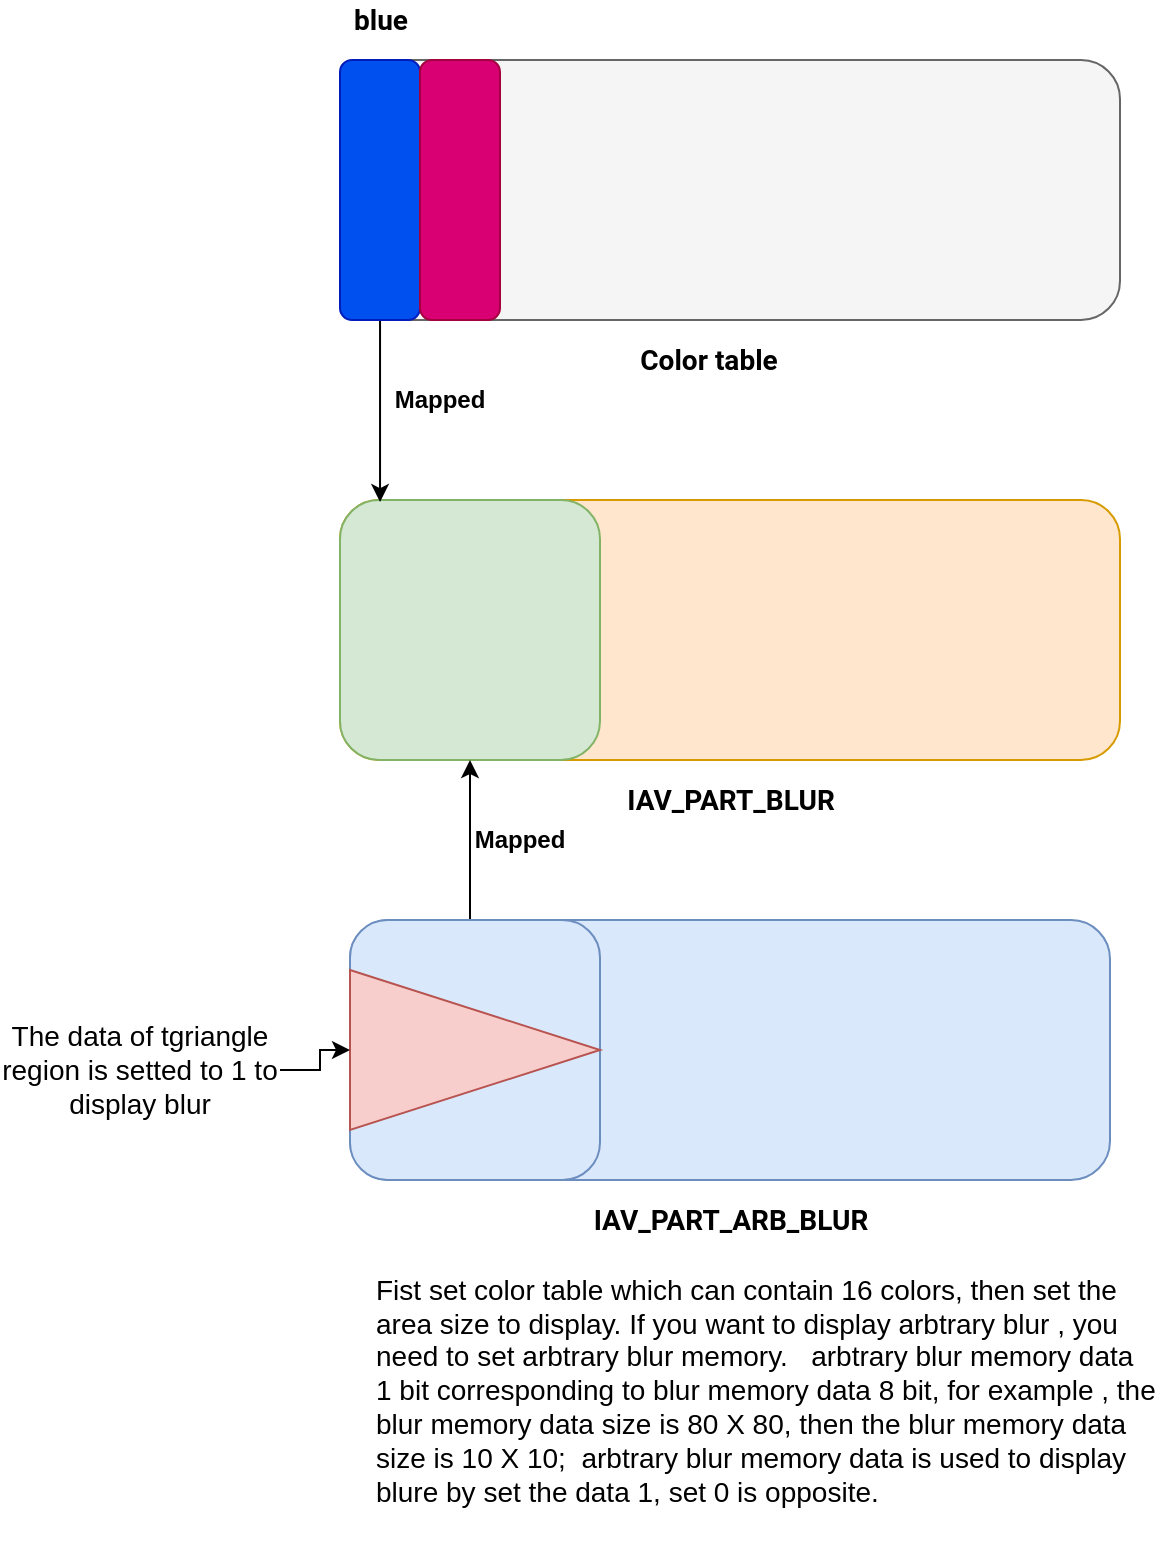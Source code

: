 <mxfile version="14.7.6" type="github">
  <diagram id="AZEMbS8nSUuNRy1sVr3k" name="Page-1">
    <mxGraphModel dx="1422" dy="737" grid="1" gridSize="10" guides="1" tooltips="1" connect="1" arrows="1" fold="1" page="1" pageScale="1" pageWidth="827" pageHeight="1169" math="0" shadow="0">
      <root>
        <mxCell id="0" />
        <mxCell id="1" parent="0" />
        <mxCell id="sHkAEs4xwrB7Cxy2jHXL-2" value="" style="rounded=1;whiteSpace=wrap;html=1;fillColor=#ffe6cc;strokeColor=#d79b00;" vertex="1" parent="1">
          <mxGeometry x="200" y="290" width="390" height="130" as="geometry" />
        </mxCell>
        <mxCell id="sHkAEs4xwrB7Cxy2jHXL-4" value="" style="rounded=1;whiteSpace=wrap;html=1;fillColor=#dae8fc;strokeColor=#6c8ebf;" vertex="1" parent="1">
          <mxGeometry x="205" y="500" width="380" height="130" as="geometry" />
        </mxCell>
        <mxCell id="sHkAEs4xwrB7Cxy2jHXL-6" value="&lt;b style=&quot;font-family: &amp;#34;roboto&amp;#34; , sans-serif ; font-size: 14px ; text-align: left ; background-color: rgb(255 , 255 , 255)&quot;&gt;IAV_PART_BLUR&lt;/b&gt;" style="text;html=1;strokeColor=none;fillColor=none;align=center;verticalAlign=middle;whiteSpace=wrap;rounded=0;" vertex="1" parent="1">
          <mxGeometry x="280.5" y="430" width="229" height="20" as="geometry" />
        </mxCell>
        <mxCell id="sHkAEs4xwrB7Cxy2jHXL-8" value="&lt;b style=&quot;font-family: &amp;#34;roboto&amp;#34; , sans-serif ; font-size: 14px ; text-align: left ; background-color: rgb(255 , 255 , 255)&quot;&gt;IAV_PART_ARB_BLUR&lt;/b&gt;" style="text;html=1;strokeColor=none;fillColor=none;align=center;verticalAlign=middle;whiteSpace=wrap;rounded=0;" vertex="1" parent="1">
          <mxGeometry x="280.5" y="640" width="229" height="20" as="geometry" />
        </mxCell>
        <mxCell id="sHkAEs4xwrB7Cxy2jHXL-10" value="" style="rounded=1;whiteSpace=wrap;html=1;fillColor=#d5e8d4;strokeColor=#82b366;" vertex="1" parent="1">
          <mxGeometry x="200" y="290" width="130" height="130" as="geometry" />
        </mxCell>
        <mxCell id="sHkAEs4xwrB7Cxy2jHXL-13" style="edgeStyle=orthogonalEdgeStyle;rounded=0;orthogonalLoop=1;jettySize=auto;html=1;exitX=0.5;exitY=0;exitDx=0;exitDy=0;entryX=0.5;entryY=1;entryDx=0;entryDy=0;" edge="1" parent="1" source="sHkAEs4xwrB7Cxy2jHXL-12" target="sHkAEs4xwrB7Cxy2jHXL-10">
          <mxGeometry relative="1" as="geometry">
            <Array as="points">
              <mxPoint x="265" y="470" />
              <mxPoint x="265" y="470" />
            </Array>
          </mxGeometry>
        </mxCell>
        <mxCell id="sHkAEs4xwrB7Cxy2jHXL-12" value="" style="rounded=1;whiteSpace=wrap;html=1;fillColor=#dae8fc;strokeColor=#6c8ebf;" vertex="1" parent="1">
          <mxGeometry x="205" y="500" width="125" height="130" as="geometry" />
        </mxCell>
        <mxCell id="sHkAEs4xwrB7Cxy2jHXL-9" value="" style="triangle;whiteSpace=wrap;html=1;fillColor=#f8cecc;strokeColor=#b85450;" vertex="1" parent="1">
          <mxGeometry x="205" y="525" width="125" height="80" as="geometry" />
        </mxCell>
        <mxCell id="sHkAEs4xwrB7Cxy2jHXL-17" value="&lt;font style=&quot;font-size: 12px&quot;&gt;&lt;b&gt;Mapped&lt;/b&gt;&lt;/font&gt;" style="text;html=1;strokeColor=none;fillColor=none;align=center;verticalAlign=middle;whiteSpace=wrap;rounded=0;" vertex="1" parent="1">
          <mxGeometry x="270" y="450" width="40" height="20" as="geometry" />
        </mxCell>
        <mxCell id="sHkAEs4xwrB7Cxy2jHXL-22" value="" style="rounded=1;whiteSpace=wrap;html=1;fillColor=#f5f5f5;strokeColor=#666666;fontColor=#333333;" vertex="1" parent="1">
          <mxGeometry x="200" y="70" width="390" height="130" as="geometry" />
        </mxCell>
        <mxCell id="sHkAEs4xwrB7Cxy2jHXL-23" value="&lt;b style=&quot;font-family: &amp;#34;roboto&amp;#34; , sans-serif ; font-size: 14px ; text-align: left ; background-color: rgb(255 , 255 , 255)&quot;&gt;Color table&lt;/b&gt;" style="text;html=1;strokeColor=none;fillColor=none;align=center;verticalAlign=middle;whiteSpace=wrap;rounded=0;" vertex="1" parent="1">
          <mxGeometry x="270" y="210" width="229" height="20" as="geometry" />
        </mxCell>
        <mxCell id="sHkAEs4xwrB7Cxy2jHXL-26" style="edgeStyle=orthogonalEdgeStyle;rounded=0;orthogonalLoop=1;jettySize=auto;html=1;entryX=0.154;entryY=0.008;entryDx=0;entryDy=0;entryPerimeter=0;" edge="1" parent="1" source="sHkAEs4xwrB7Cxy2jHXL-24" target="sHkAEs4xwrB7Cxy2jHXL-10">
          <mxGeometry relative="1" as="geometry" />
        </mxCell>
        <mxCell id="sHkAEs4xwrB7Cxy2jHXL-24" value="" style="rounded=1;whiteSpace=wrap;html=1;fillColor=#0050ef;strokeColor=#001DBC;fontColor=#ffffff;" vertex="1" parent="1">
          <mxGeometry x="200" y="70" width="40" height="130" as="geometry" />
        </mxCell>
        <mxCell id="sHkAEs4xwrB7Cxy2jHXL-25" value="&lt;b style=&quot;font-family: &amp;#34;roboto&amp;#34; , sans-serif ; font-size: 14px ; text-align: left ; background-color: rgb(255 , 255 , 255)&quot;&gt;blue&lt;/b&gt;" style="text;html=1;strokeColor=none;fillColor=none;align=center;verticalAlign=middle;whiteSpace=wrap;rounded=0;" vertex="1" parent="1">
          <mxGeometry x="105.5" y="40" width="229" height="20" as="geometry" />
        </mxCell>
        <mxCell id="sHkAEs4xwrB7Cxy2jHXL-27" value="&lt;font style=&quot;font-size: 12px&quot;&gt;&lt;b&gt;Mapped&lt;/b&gt;&lt;/font&gt;" style="text;html=1;strokeColor=none;fillColor=none;align=center;verticalAlign=middle;whiteSpace=wrap;rounded=0;" vertex="1" parent="1">
          <mxGeometry x="230" y="230" width="40" height="20" as="geometry" />
        </mxCell>
        <mxCell id="sHkAEs4xwrB7Cxy2jHXL-28" value="" style="rounded=1;whiteSpace=wrap;html=1;fillColor=#d80073;strokeColor=#A50040;fontColor=#ffffff;" vertex="1" parent="1">
          <mxGeometry x="240" y="70" width="40" height="130" as="geometry" />
        </mxCell>
        <mxCell id="sHkAEs4xwrB7Cxy2jHXL-29" value="&lt;font style=&quot;font-size: 14px&quot;&gt;Fist set color table which can contain 16 colors, then set the area size to display. If you want to display arbtrary blur , you need to set arbtrary blur memory.&amp;nbsp;&amp;nbsp;&amp;nbsp;arbtrary blur memory data&amp;nbsp; 1 bit corresponding to blur memory data 8 bit, for example , the blur memory data&amp;nbsp;size is 80 X 80, then the blur memory data size is 10 X 10;&amp;nbsp; arbtrary blur memory data is used to display blure by set the data 1, set 0 is opposite.&lt;/font&gt;" style="text;html=1;strokeColor=none;fillColor=none;align=left;verticalAlign=middle;whiteSpace=wrap;rounded=0;" vertex="1" parent="1">
          <mxGeometry x="216" y="660" width="395" height="150" as="geometry" />
        </mxCell>
        <mxCell id="sHkAEs4xwrB7Cxy2jHXL-31" style="edgeStyle=orthogonalEdgeStyle;rounded=0;orthogonalLoop=1;jettySize=auto;html=1;" edge="1" parent="1" source="sHkAEs4xwrB7Cxy2jHXL-30" target="sHkAEs4xwrB7Cxy2jHXL-9">
          <mxGeometry relative="1" as="geometry" />
        </mxCell>
        <mxCell id="sHkAEs4xwrB7Cxy2jHXL-30" value="&lt;font style=&quot;font-size: 14px&quot;&gt;The data of tgriangle region is setted to 1 to display blur&lt;/font&gt;" style="text;html=1;strokeColor=none;fillColor=none;align=center;verticalAlign=middle;whiteSpace=wrap;rounded=0;" vertex="1" parent="1">
          <mxGeometry x="30" y="565" width="140" height="20" as="geometry" />
        </mxCell>
      </root>
    </mxGraphModel>
  </diagram>
</mxfile>
